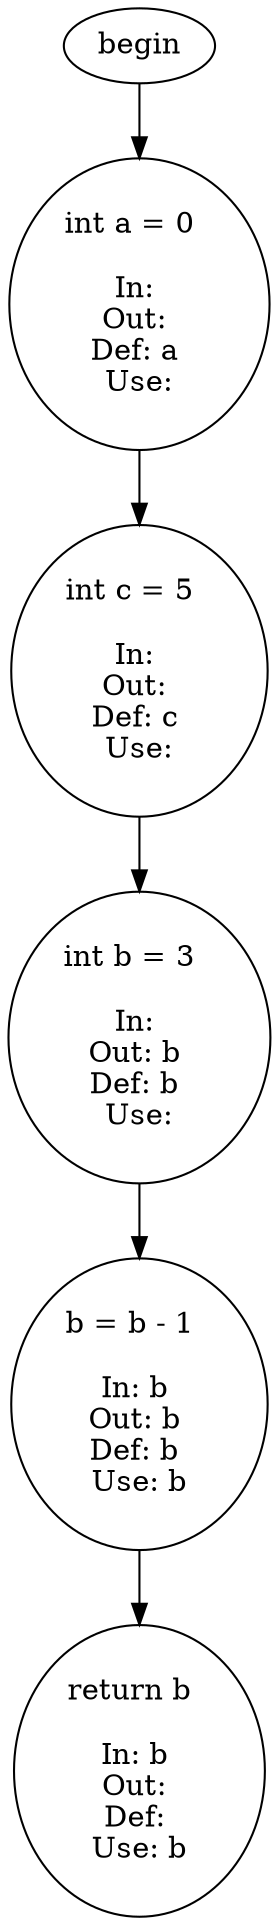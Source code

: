 digraph homework2a { 
"begin"->" int a = 0 "
" int a = 0 "->" int c = 5 ";
" int c = 5 "->" int b = 3 ";
" int b = 3 "->" b = b - 1 ";
" b = b - 1 "->" return b ";
" return b " [label="return b  

In: b 
Out: 
Def: 
Use: b"];
" int a = 0 " [label="int a = 0  

In: 
Out: 
Def: a 
Use:"];
" int c = 5 " [label="int c = 5  

In: 
Out: 
Def: c 
Use:"];
" int b = 3 " [label="int b = 3  

In: 
Out: b 
Def: b 
Use:"];
" b = b - 1 " [label="b = b - 1  

In: b 
Out: b 
Def: b 
Use: b"];
}
